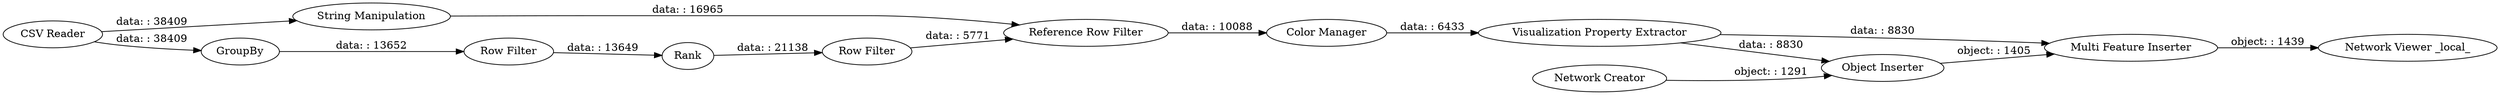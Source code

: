 digraph {
	"-6677270114511939320_16" [label="CSV Reader"]
	"-6677270114511939320_18" [label="Visualization Property Extractor"]
	"-6677270114511939320_4" [label=Rank]
	"-6677270114511939320_17" [label="Color Manager"]
	"-6677270114511939320_3" [label="Row Filter"]
	"-6677270114511939320_7" [label="Network Creator"]
	"-6677270114511939320_19" [label="Multi Feature Inserter"]
	"-6677270114511939320_5" [label="Row Filter"]
	"-6677270114511939320_6" [label="Reference Row Filter"]
	"-6677270114511939320_13" [label="Network Viewer _local_"]
	"-6677270114511939320_14" [label="String Manipulation"]
	"-6677270114511939320_8" [label="Object Inserter"]
	"-6677270114511939320_2" [label=GroupBy]
	"-6677270114511939320_2" -> "-6677270114511939320_3" [label="data: : 13652"]
	"-6677270114511939320_19" -> "-6677270114511939320_13" [label="object: : 1439"]
	"-6677270114511939320_5" -> "-6677270114511939320_6" [label="data: : 5771"]
	"-6677270114511939320_18" -> "-6677270114511939320_19" [label="data: : 8830"]
	"-6677270114511939320_14" -> "-6677270114511939320_6" [label="data: : 16965"]
	"-6677270114511939320_16" -> "-6677270114511939320_14" [label="data: : 38409"]
	"-6677270114511939320_6" -> "-6677270114511939320_17" [label="data: : 10088"]
	"-6677270114511939320_4" -> "-6677270114511939320_5" [label="data: : 21138"]
	"-6677270114511939320_17" -> "-6677270114511939320_18" [label="data: : 6433"]
	"-6677270114511939320_7" -> "-6677270114511939320_8" [label="object: : 1291"]
	"-6677270114511939320_3" -> "-6677270114511939320_4" [label="data: : 13649"]
	"-6677270114511939320_8" -> "-6677270114511939320_19" [label="object: : 1405"]
	"-6677270114511939320_18" -> "-6677270114511939320_8" [label="data: : 8830"]
	"-6677270114511939320_16" -> "-6677270114511939320_2" [label="data: : 38409"]
	rankdir=LR
}
